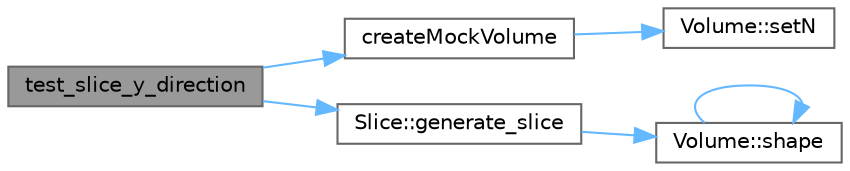 digraph "test_slice_y_direction"
{
 // LATEX_PDF_SIZE
  bgcolor="transparent";
  edge [fontname=Helvetica,fontsize=10,labelfontname=Helvetica,labelfontsize=10];
  node [fontname=Helvetica,fontsize=10,shape=box,height=0.2,width=0.4];
  rankdir="LR";
  Node1 [id="Node000001",label="test_slice_y_direction",height=0.2,width=0.4,color="gray40", fillcolor="grey60", style="filled", fontcolor="black",tooltip=" "];
  Node1 -> Node2 [id="edge1_Node000001_Node000002",color="steelblue1",style="solid",tooltip=" "];
  Node2 [id="Node000002",label="createMockVolume",height=0.2,width=0.4,color="grey40", fillcolor="white", style="filled",URL="$slice__test_8cpp.html#ae4f6a1c2a9156a0b85c6128ae70f2d93",tooltip=" "];
  Node2 -> Node3 [id="edge2_Node000002_Node000003",color="steelblue1",style="solid",tooltip=" "];
  Node3 [id="Node000003",label="Volume::setN",height=0.2,width=0.4,color="grey40", fillcolor="white", style="filled",URL="$class_volume.html#aa2c5670621006497636a8a330d1477c7",tooltip=" "];
  Node1 -> Node4 [id="edge3_Node000001_Node000004",color="steelblue1",style="solid",tooltip=" "];
  Node4 [id="Node000004",label="Slice::generate_slice",height=0.2,width=0.4,color="grey40", fillcolor="white", style="filled",URL="$class_slice.html#adefabe09ca0bc485f110ba5e1e051226",tooltip=" "];
  Node4 -> Node5 [id="edge4_Node000004_Node000005",color="steelblue1",style="solid",tooltip=" "];
  Node5 [id="Node000005",label="Volume::shape",height=0.2,width=0.4,color="grey40", fillcolor="white", style="filled",URL="$class_volume.html#a653d442275162af3a77dfed3cd530e72",tooltip=" "];
  Node5 -> Node5 [id="edge5_Node000005_Node000005",color="steelblue1",style="solid",tooltip=" "];
}
